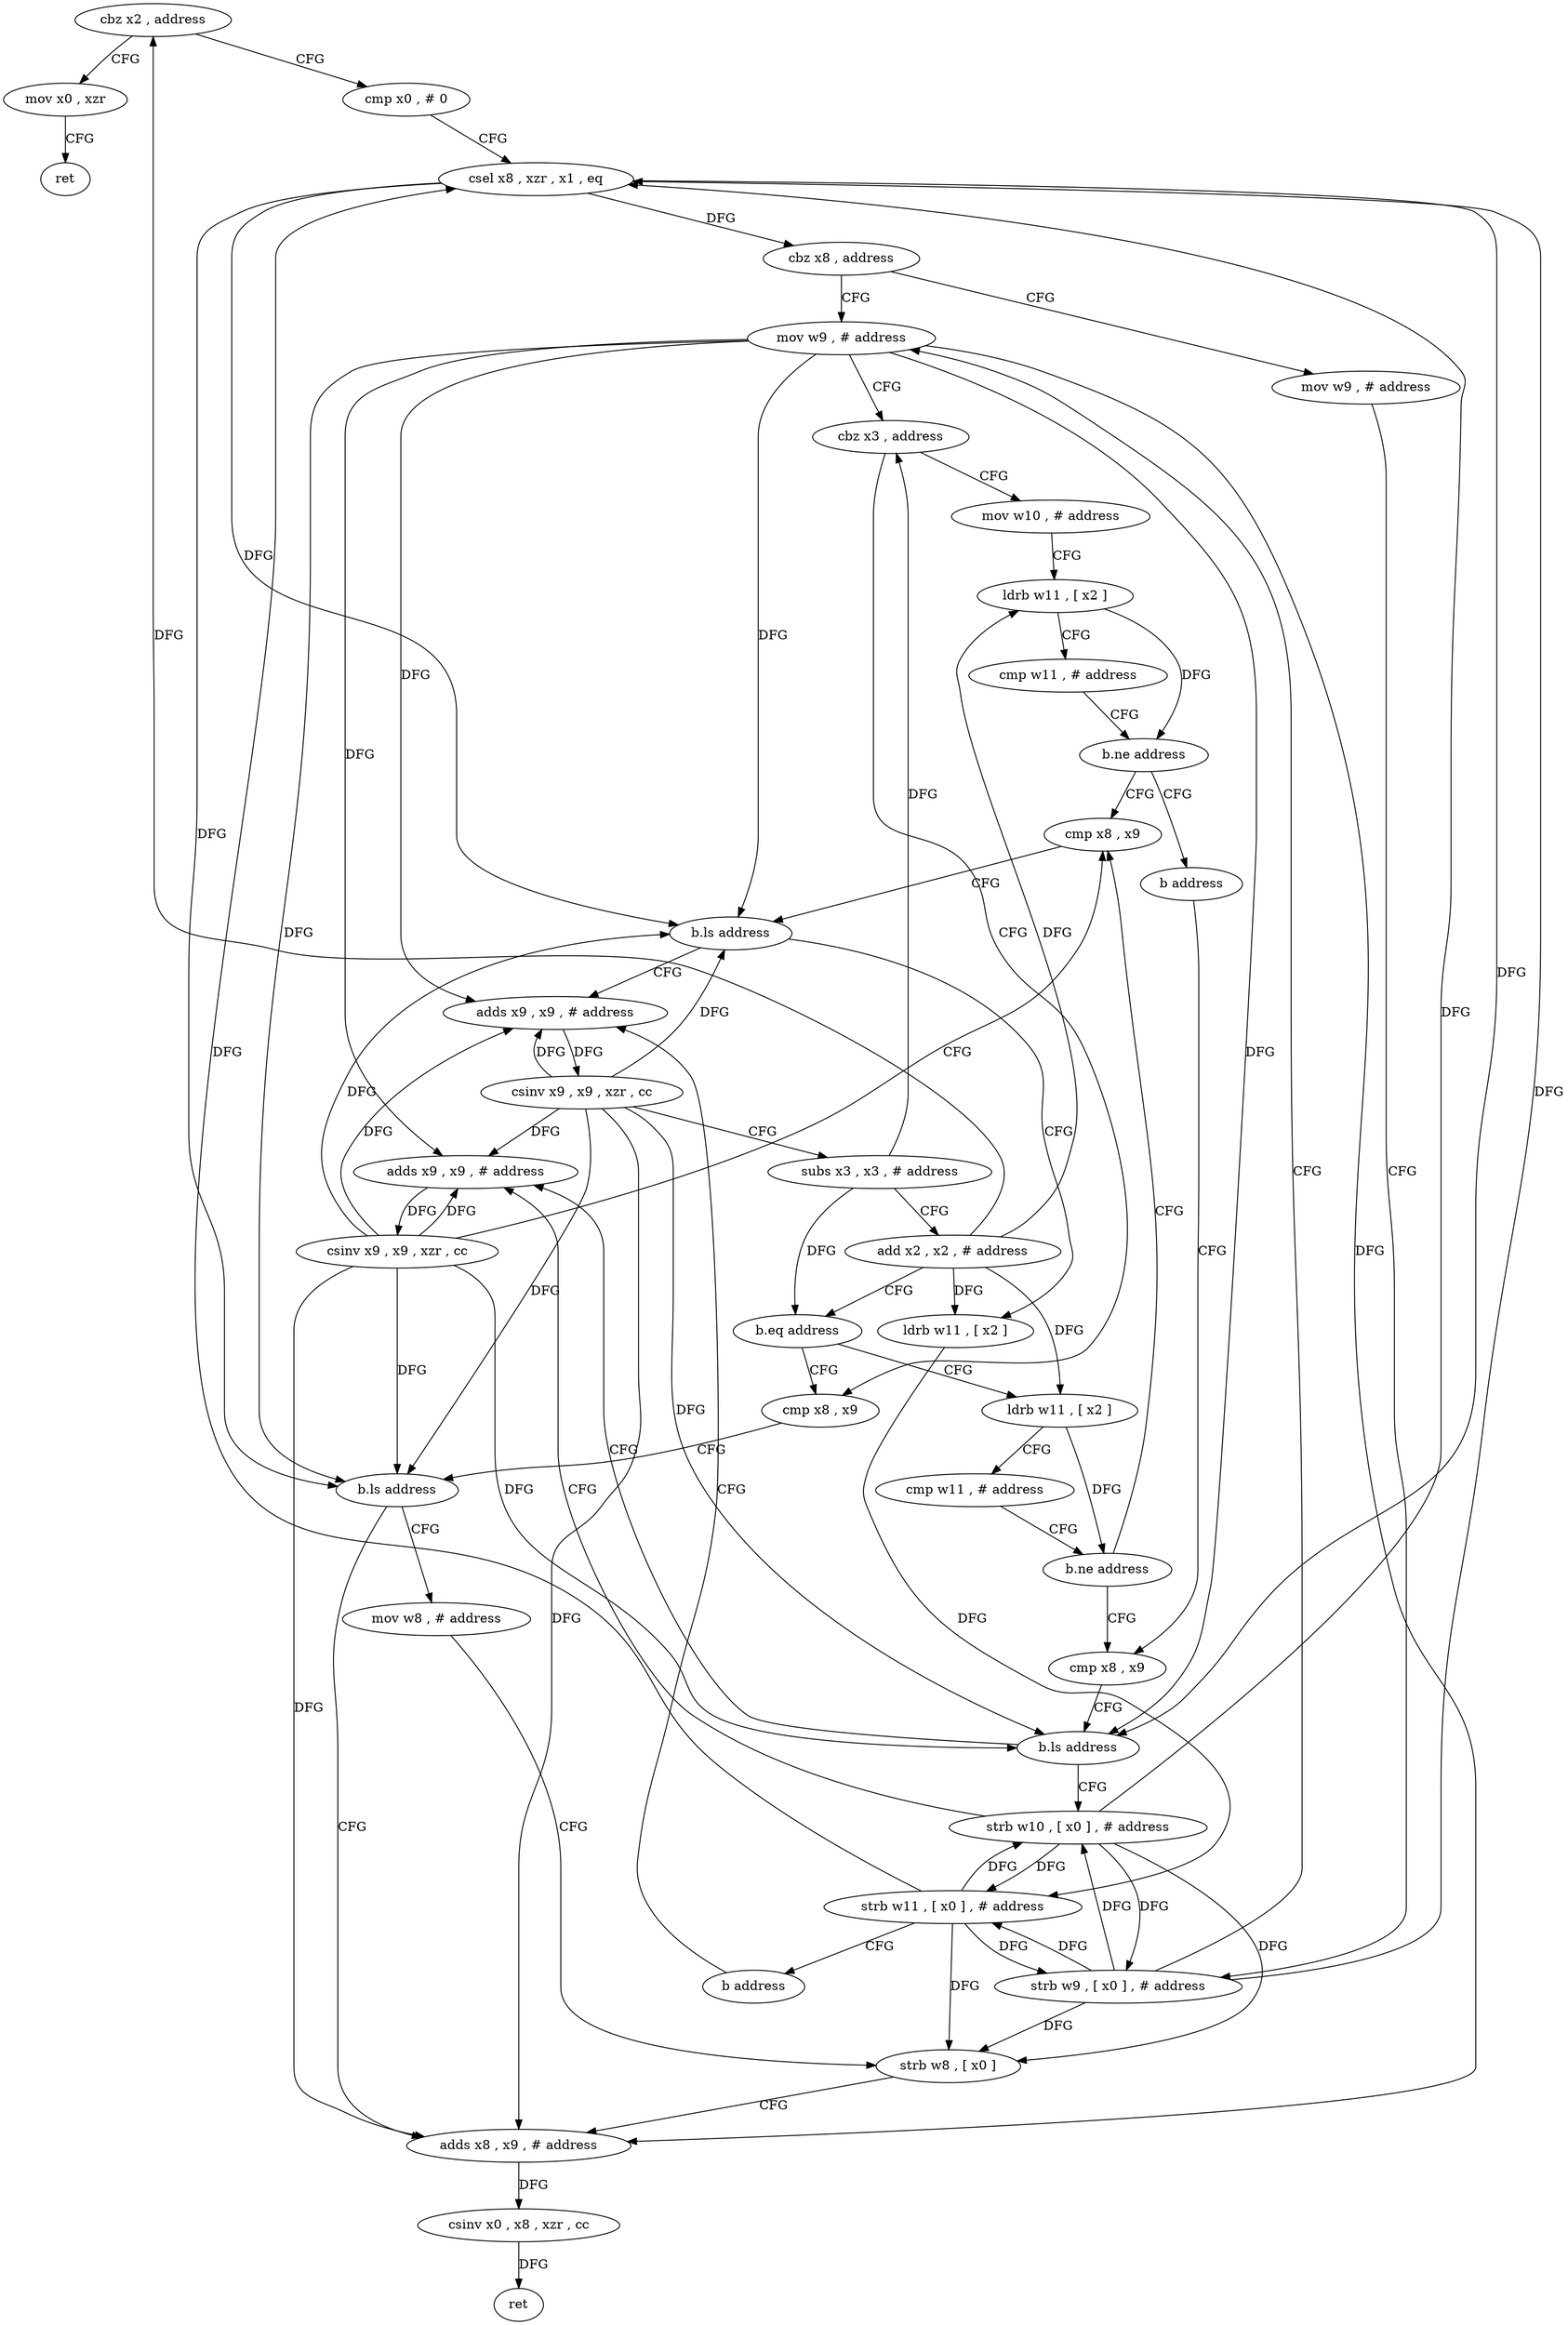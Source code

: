 digraph "func" {
"4307460" [label = "cbz x2 , address" ]
"4307612" [label = "mov x0 , xzr" ]
"4307464" [label = "cmp x0 , # 0" ]
"4307616" [label = "ret" ]
"4307468" [label = "csel x8 , xzr , x1 , eq" ]
"4307472" [label = "cbz x8 , address" ]
"4307484" [label = "mov w9 , # address" ]
"4307476" [label = "mov w9 , # address" ]
"4307488" [label = "cbz x3 , address" ]
"4307584" [label = "cmp x8 , x9" ]
"4307492" [label = "mov w10 , # address" ]
"4307480" [label = "strb w9 , [ x0 ] , # address" ]
"4307588" [label = "b.ls address" ]
"4307600" [label = "adds x8 , x9 , # address" ]
"4307592" [label = "mov w8 , # address" ]
"4307496" [label = "ldrb w11 , [ x2 ]" ]
"4307500" [label = "cmp w11 , # address" ]
"4307504" [label = "b.ne address" ]
"4307564" [label = "cmp x8 , x9" ]
"4307508" [label = "b address" ]
"4307604" [label = "csinv x0 , x8 , xzr , cc" ]
"4307608" [label = "ret" ]
"4307596" [label = "strb w8 , [ x0 ]" ]
"4307568" [label = "b.ls address" ]
"4307512" [label = "adds x9 , x9 , # address" ]
"4307572" [label = "ldrb w11 , [ x2 ]" ]
"4307544" [label = "cmp x8 , x9" ]
"4307516" [label = "csinv x9 , x9 , xzr , cc" ]
"4307520" [label = "subs x3 , x3 , # address" ]
"4307524" [label = "add x2 , x2 , # address" ]
"4307528" [label = "b.eq address" ]
"4307532" [label = "ldrb w11 , [ x2 ]" ]
"4307576" [label = "strb w11 , [ x0 ] , # address" ]
"4307580" [label = "b address" ]
"4307548" [label = "b.ls address" ]
"4307556" [label = "adds x9 , x9 , # address" ]
"4307552" [label = "strb w10 , [ x0 ] , # address" ]
"4307536" [label = "cmp w11 , # address" ]
"4307540" [label = "b.ne address" ]
"4307560" [label = "csinv x9 , x9 , xzr , cc" ]
"4307460" -> "4307612" [ label = "CFG" ]
"4307460" -> "4307464" [ label = "CFG" ]
"4307612" -> "4307616" [ label = "CFG" ]
"4307464" -> "4307468" [ label = "CFG" ]
"4307468" -> "4307472" [ label = "DFG" ]
"4307468" -> "4307588" [ label = "DFG" ]
"4307468" -> "4307568" [ label = "DFG" ]
"4307468" -> "4307548" [ label = "DFG" ]
"4307472" -> "4307484" [ label = "CFG" ]
"4307472" -> "4307476" [ label = "CFG" ]
"4307484" -> "4307488" [ label = "CFG" ]
"4307484" -> "4307588" [ label = "DFG" ]
"4307484" -> "4307600" [ label = "DFG" ]
"4307484" -> "4307568" [ label = "DFG" ]
"4307484" -> "4307512" [ label = "DFG" ]
"4307484" -> "4307548" [ label = "DFG" ]
"4307484" -> "4307556" [ label = "DFG" ]
"4307476" -> "4307480" [ label = "CFG" ]
"4307488" -> "4307584" [ label = "CFG" ]
"4307488" -> "4307492" [ label = "CFG" ]
"4307584" -> "4307588" [ label = "CFG" ]
"4307492" -> "4307496" [ label = "CFG" ]
"4307480" -> "4307484" [ label = "CFG" ]
"4307480" -> "4307468" [ label = "DFG" ]
"4307480" -> "4307596" [ label = "DFG" ]
"4307480" -> "4307576" [ label = "DFG" ]
"4307480" -> "4307552" [ label = "DFG" ]
"4307588" -> "4307600" [ label = "CFG" ]
"4307588" -> "4307592" [ label = "CFG" ]
"4307600" -> "4307604" [ label = "DFG" ]
"4307592" -> "4307596" [ label = "CFG" ]
"4307496" -> "4307500" [ label = "CFG" ]
"4307496" -> "4307504" [ label = "DFG" ]
"4307500" -> "4307504" [ label = "CFG" ]
"4307504" -> "4307564" [ label = "CFG" ]
"4307504" -> "4307508" [ label = "CFG" ]
"4307564" -> "4307568" [ label = "CFG" ]
"4307508" -> "4307544" [ label = "CFG" ]
"4307604" -> "4307608" [ label = "DFG" ]
"4307596" -> "4307600" [ label = "CFG" ]
"4307568" -> "4307512" [ label = "CFG" ]
"4307568" -> "4307572" [ label = "CFG" ]
"4307512" -> "4307516" [ label = "DFG" ]
"4307572" -> "4307576" [ label = "DFG" ]
"4307544" -> "4307548" [ label = "CFG" ]
"4307516" -> "4307520" [ label = "CFG" ]
"4307516" -> "4307588" [ label = "DFG" ]
"4307516" -> "4307600" [ label = "DFG" ]
"4307516" -> "4307568" [ label = "DFG" ]
"4307516" -> "4307512" [ label = "DFG" ]
"4307516" -> "4307548" [ label = "DFG" ]
"4307516" -> "4307556" [ label = "DFG" ]
"4307520" -> "4307524" [ label = "CFG" ]
"4307520" -> "4307488" [ label = "DFG" ]
"4307520" -> "4307528" [ label = "DFG" ]
"4307524" -> "4307528" [ label = "CFG" ]
"4307524" -> "4307460" [ label = "DFG" ]
"4307524" -> "4307496" [ label = "DFG" ]
"4307524" -> "4307572" [ label = "DFG" ]
"4307524" -> "4307532" [ label = "DFG" ]
"4307528" -> "4307584" [ label = "CFG" ]
"4307528" -> "4307532" [ label = "CFG" ]
"4307532" -> "4307536" [ label = "CFG" ]
"4307532" -> "4307540" [ label = "DFG" ]
"4307576" -> "4307580" [ label = "CFG" ]
"4307576" -> "4307468" [ label = "DFG" ]
"4307576" -> "4307480" [ label = "DFG" ]
"4307576" -> "4307596" [ label = "DFG" ]
"4307576" -> "4307552" [ label = "DFG" ]
"4307580" -> "4307512" [ label = "CFG" ]
"4307548" -> "4307556" [ label = "CFG" ]
"4307548" -> "4307552" [ label = "CFG" ]
"4307556" -> "4307560" [ label = "DFG" ]
"4307552" -> "4307556" [ label = "CFG" ]
"4307552" -> "4307468" [ label = "DFG" ]
"4307552" -> "4307480" [ label = "DFG" ]
"4307552" -> "4307596" [ label = "DFG" ]
"4307552" -> "4307576" [ label = "DFG" ]
"4307536" -> "4307540" [ label = "CFG" ]
"4307540" -> "4307564" [ label = "CFG" ]
"4307540" -> "4307544" [ label = "CFG" ]
"4307560" -> "4307564" [ label = "CFG" ]
"4307560" -> "4307588" [ label = "DFG" ]
"4307560" -> "4307600" [ label = "DFG" ]
"4307560" -> "4307568" [ label = "DFG" ]
"4307560" -> "4307512" [ label = "DFG" ]
"4307560" -> "4307548" [ label = "DFG" ]
"4307560" -> "4307556" [ label = "DFG" ]
}
